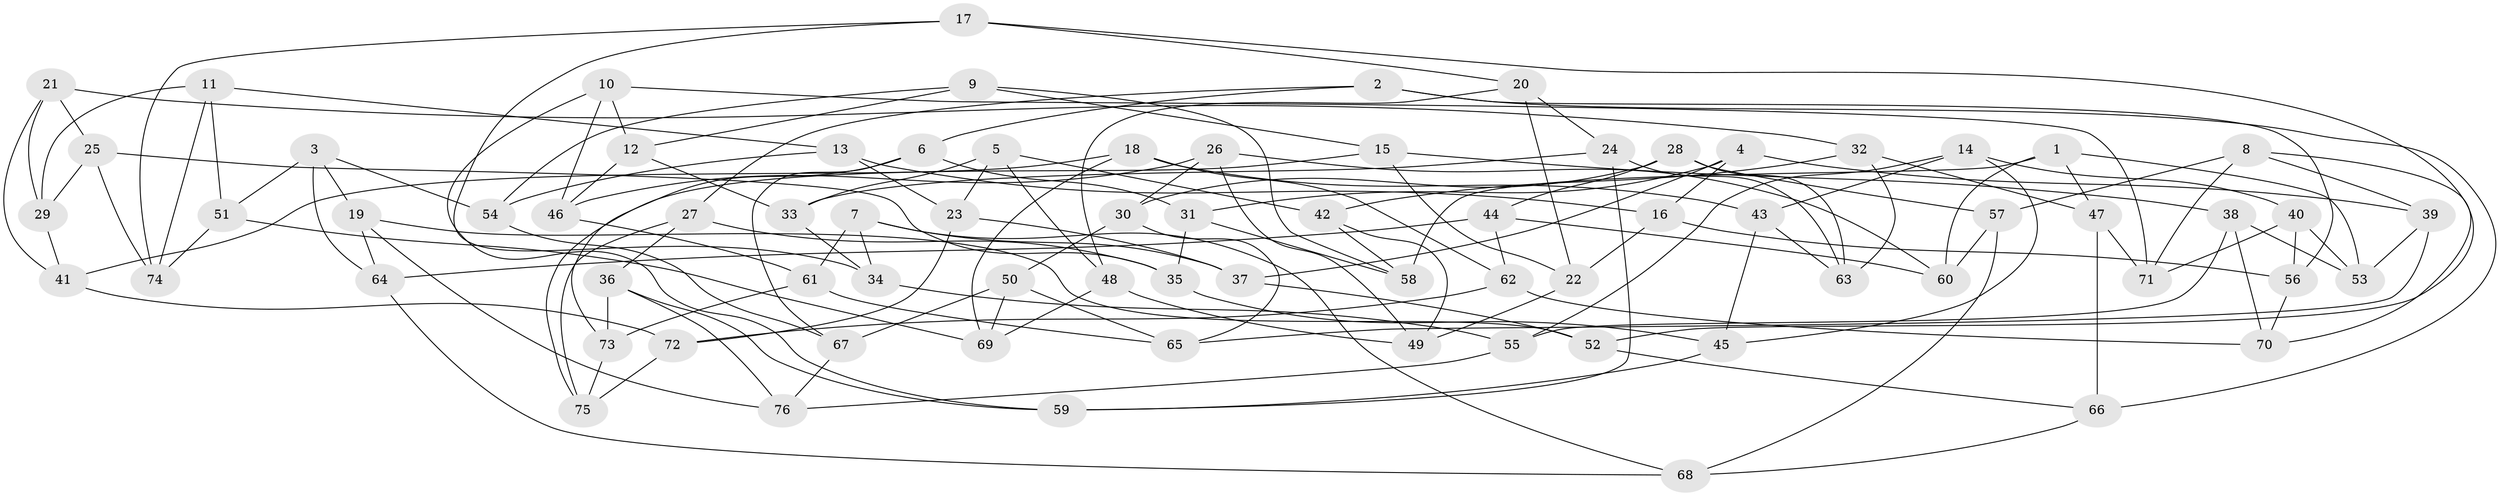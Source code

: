 // coarse degree distribution, {6: 0.13333333333333333, 3: 0.044444444444444446, 8: 0.08888888888888889, 5: 0.06666666666666667, 10: 0.022222222222222223, 4: 0.5777777777777777, 7: 0.044444444444444446, 11: 0.022222222222222223}
// Generated by graph-tools (version 1.1) at 2025/20/03/04/25 18:20:35]
// undirected, 76 vertices, 152 edges
graph export_dot {
graph [start="1"]
  node [color=gray90,style=filled];
  1;
  2;
  3;
  4;
  5;
  6;
  7;
  8;
  9;
  10;
  11;
  12;
  13;
  14;
  15;
  16;
  17;
  18;
  19;
  20;
  21;
  22;
  23;
  24;
  25;
  26;
  27;
  28;
  29;
  30;
  31;
  32;
  33;
  34;
  35;
  36;
  37;
  38;
  39;
  40;
  41;
  42;
  43;
  44;
  45;
  46;
  47;
  48;
  49;
  50;
  51;
  52;
  53;
  54;
  55;
  56;
  57;
  58;
  59;
  60;
  61;
  62;
  63;
  64;
  65;
  66;
  67;
  68;
  69;
  70;
  71;
  72;
  73;
  74;
  75;
  76;
  1 -- 58;
  1 -- 60;
  1 -- 53;
  1 -- 47;
  2 -- 27;
  2 -- 56;
  2 -- 66;
  2 -- 6;
  3 -- 64;
  3 -- 51;
  3 -- 19;
  3 -- 54;
  4 -- 39;
  4 -- 31;
  4 -- 37;
  4 -- 16;
  5 -- 23;
  5 -- 48;
  5 -- 42;
  5 -- 33;
  6 -- 67;
  6 -- 73;
  6 -- 31;
  7 -- 68;
  7 -- 61;
  7 -- 37;
  7 -- 34;
  8 -- 39;
  8 -- 70;
  8 -- 71;
  8 -- 57;
  9 -- 54;
  9 -- 15;
  9 -- 12;
  9 -- 58;
  10 -- 59;
  10 -- 12;
  10 -- 46;
  10 -- 71;
  11 -- 51;
  11 -- 29;
  11 -- 74;
  11 -- 13;
  12 -- 33;
  12 -- 46;
  13 -- 54;
  13 -- 16;
  13 -- 23;
  14 -- 55;
  14 -- 45;
  14 -- 40;
  14 -- 43;
  15 -- 38;
  15 -- 22;
  15 -- 75;
  16 -- 22;
  16 -- 56;
  17 -- 20;
  17 -- 74;
  17 -- 52;
  17 -- 34;
  18 -- 62;
  18 -- 43;
  18 -- 69;
  18 -- 41;
  19 -- 76;
  19 -- 64;
  19 -- 52;
  20 -- 24;
  20 -- 48;
  20 -- 22;
  21 -- 32;
  21 -- 25;
  21 -- 29;
  21 -- 41;
  22 -- 49;
  23 -- 37;
  23 -- 72;
  24 -- 59;
  24 -- 63;
  24 -- 33;
  25 -- 29;
  25 -- 35;
  25 -- 74;
  26 -- 60;
  26 -- 49;
  26 -- 46;
  26 -- 30;
  27 -- 36;
  27 -- 35;
  27 -- 75;
  28 -- 57;
  28 -- 44;
  28 -- 63;
  28 -- 30;
  29 -- 41;
  30 -- 50;
  30 -- 65;
  31 -- 58;
  31 -- 35;
  32 -- 47;
  32 -- 42;
  32 -- 63;
  33 -- 34;
  34 -- 55;
  35 -- 45;
  36 -- 76;
  36 -- 59;
  36 -- 73;
  37 -- 52;
  38 -- 53;
  38 -- 55;
  38 -- 70;
  39 -- 65;
  39 -- 53;
  40 -- 71;
  40 -- 56;
  40 -- 53;
  41 -- 72;
  42 -- 49;
  42 -- 58;
  43 -- 63;
  43 -- 45;
  44 -- 62;
  44 -- 60;
  44 -- 64;
  45 -- 59;
  46 -- 61;
  47 -- 71;
  47 -- 66;
  48 -- 49;
  48 -- 69;
  50 -- 65;
  50 -- 67;
  50 -- 69;
  51 -- 74;
  51 -- 69;
  52 -- 66;
  54 -- 67;
  55 -- 76;
  56 -- 70;
  57 -- 60;
  57 -- 68;
  61 -- 65;
  61 -- 73;
  62 -- 70;
  62 -- 72;
  64 -- 68;
  66 -- 68;
  67 -- 76;
  72 -- 75;
  73 -- 75;
}

